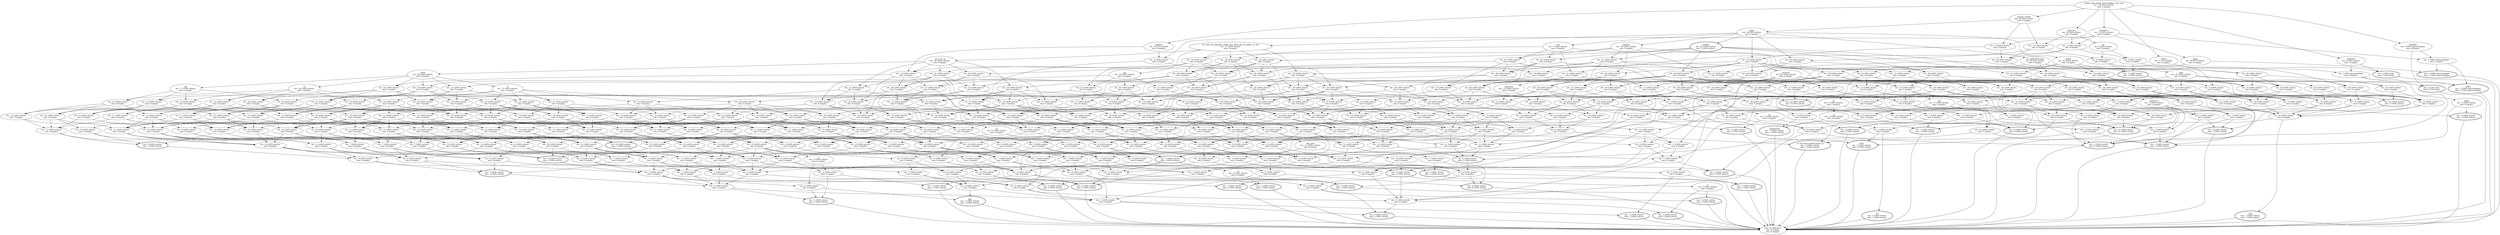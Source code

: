 digraph d{
1 [label="author, date-added, date-modified, title, year
ext.: 100 (93% article) 
own: 0 (empty) "]
2 [label="ext.: 1 (100% article) 
own: 1 (100% article) ", peripheries = 2]
3 [label="ext.: 51 (100% article) 
own: 0 (empty) "]
4 [label="ext.: 9 (100% article) 
own: 9 (100% article) ", peripheries = 2]
5 [label="ext.: 5 (100% article) 
own: 0 (empty) "]
6 [label="m3
ext.: 1 (100% article) 
own: 1 (100% article) ", peripheries = 2]
7 [label="ext.: 8 (100% article) 
own: 0 (empty) "]
8 [label="journal, volume
ext.: 96 (95% article) 
own: 0 (empty) "]
9 [label="ext.: 7 (100% article) 
own: 2 (100% article) ", peripheries = 2]
10 [label="number
ext.: 81 (100% article) 
own: 1 (100% article) ", peripheries = 2]
11 [label="ext.: 26 (100% article) 
own: 0 (empty) "]
12 [label="ext.: 38 (100% article) 
own: 0 (empty) "]
13 [label="ext.: 25 (100% article) 
own: 0 (empty) "]
14 [label="ext.: 31 (100% article) 
own: 0 (empty) "]
15 [label="ext.: 30 (100% article) 
own: 0 (empty) "]
16 [label="ext.: 2 (100% article) 
own: 2 (100% article) ", peripheries = 2]
17 [label="ext.: 10 (100% article) 
own: 0 (empty) "]
18 [label="ext.: 4 (100% article) 
own: 0 (empty) "]
19 [label="ext.: 6 (100% article) 
own: 0 (empty) "]
20 [label="ext.: 1 (100% article) 
own: 1 (100% article) ", peripheries = 2]
21 [label="ty
ext.: 6 (100% article) 
own: 0 (empty) "]
22 [label="ext.: 3 (100% article) 
own: 3 (100% article) ", peripheries = 2]
23 [label="ext.: 64 (100% article) 
own: 0 (empty) "]
24 [label="ext.: 72 (100% article) 
own: 0 (empty) "]
25 [label="ext.: 6 (100% article) 
own: 1 (100% article) ", peripheries = 2]
26 [label="ext.: 35 (100% article) 
own: 0 (empty) "]
27 [label="ext.: 10 (100% article) 
own: 1 (100% article) ", peripheries = 2]
28 [label="ext.: 11 (100% article) 
own: 0 (empty) "]
29 [label="ext.: 4 (100% article) 
own: 0 (empty) "]
30 [label="ext.: 1 (100% article) 
own: 1 (100% article) ", peripheries = 2]
31 [label="ext.: 4 (100% article) 
own: 0 (empty) "]
32 [label="ext.: 5 (100% article) 
own: 0 (empty) "]
33 [label="ext.: 2 (100% article) 
own: 0 (empty) "]
34 [label="pmc
ext.: 1 (100% article) 
own: 1 (100% article) ", peripheries = 2]
35 [label="abstract
ext.: 59 (100% article) 
own: 0 (empty) "]
36 [label="ext.: 11 (100% article) 
own: 0 (empty) "]
37 [label="pages
ext.: 94 (95% article) 
own: 0 (empty) "]
38 [label="ext.: 45 (100% article) 
own: 0 (empty) "]
39 [label="ext.: 12 (100% article) 
own: 0 (empty) "]
40 [label="ext.: 2 (100% article) 
own: 2 (100% article) ", peripheries = 2]
41 [label="ext.: 17 (100% article) 
own: 0 (empty) "]
42 [label="ext.: 3 (100% article) 
own: 0 (empty) "]
43 [label="supplement
ext.: 1 (100% article) 
own: 1 (100% article) ", peripheries = 2]
44 [label="ext.: 14 (100% article) 
own: 4 (100% article) ", peripheries = 2]
45 [label="ext.: 43 (90% article) 
own: 0 (empty) "]
46 [label="issn
ext.: 73 (94% article) 
own: 0 (empty) "]
47 [label="ext.: 4 (75% misc) 
own: 4 (75% misc) ", peripheries = 2]
48 [label="ext.: 6 (100% article) 
own: 0 (empty) "]
49 [label="ext.: 7 (100% article) 
own: 0 (empty) "]
50 [label="ext.: 10 (100% article) 
own: 0 (empty) "]
51 [label="ext.: 9 (100% article) 
own: 0 (empty) "]
52 [label="ext.: 1 (100% article) 
own: 1 (100% article) ", peripheries = 2]
53 [label="ext.: 40 (100% article) 
own: 0 (empty) "]
54 [label="ext.: 9 (100% article) 
own: 3 (100% article) ", peripheries = 2]
55 [label="ext.: 11 (100% article) 
own: 0 (empty) "]
56 [label="ext.: 70 (100% article) 
own: 0 (empty) "]
57 [label="ext.: 14 (100% article) 
own: 0 (empty) "]
58 [label="ext.: 14 (100% article) 
own: 0 (empty) "]
59 [label="ext.: 15 (100% article) 
own: 0 (empty) "]
60 [label="ext.: 11 (100% article) 
own: 0 (empty) "]
61 [label="ext.: 13 (100% article) 
own: 0 (empty) "]
62 [label="ext.: 10 (100% article) 
own: 0 (empty) "]
63 [label="ext.: 3 (100% article) 
own: 0 (empty) "]
64 [label="ext.: 7 (100% article) 
own: 0 (empty) "]
65 [label="ext.: 5 (100% article) 
own: 0 (empty) "]
66 [label="ext.: 6 (100% article) 
own: 0 (empty) "]
67 [label="ext.: 1 (100% article) 
own: 1 (100% article) ", peripheries = 2]
68 [label="ext.: 5 (100% article) 
own: 0 (empty) "]
69 [label="ext.: 7 (100% article) 
own: 0 (empty) "]
70 [label="ext.: 7 (100% article) 
own: 0 (empty) "]
71 [label="ci
ext.: 4 (100% article) 
own: 0 (empty) "]
72 [label="ext.: 3 (100% article) 
own: 3 (100% article) ", peripheries = 2]
73 [label="ext.: 38 (100% article) 
own: 0 (empty) "]
74 [label="ext.: 34 (100% article) 
own: 0 (empty) "]
75 [label="isi, publication-type
ext.: 46 (91% article) 
own: 0 (empty) "]
76 [label="ext.: 39 (100% article) 
own: 0 (empty) "]
77 [label="ext.: 24 (100% article) 
own: 2 (100% article) ", peripheries = 2]
78 [label="ext.: 9 (100% article) 
own: 1 (100% article) ", peripheries = 2]
79 [label="ext.: 12 (100% article) 
own: 0 (empty) "]
80 [label="ext.: 12 (100% article) 
own: 0 (empty) "]
81 [label="ext.: 13 (100% article) 
own: 0 (empty) "]
82 [label="ext.: 11 (100% article) 
own: 0 (empty) "]
83 [label="ext.: 13 (100% article) 
own: 0 (empty) "]
84 [label="ext.: 16 (100% article) 
own: 0 (empty) "]
85 [label="ext.: 16 (100% article) 
own: 0 (empty) "]
86 [label="mh
ext.: 17 (100% article) 
own: 0 (empty) "]
87 [label="ext.: 15 (100% article) 
own: 0 (empty) "]
88 [label="ext.: 5 (100% article) 
own: 1 (100% article) ", peripheries = 2]
89 [label="ext.: 7 (100% article) 
own: 0 (empty) "]
90 [label="ext.: 11 (100% article) 
own: 0 (empty) "]
91 [label="ext.: 12 (100% article) 
own: 0 (empty) "]
92 [label="ext.: 6 (100% article) 
own: 0 (empty) "]
93 [label="ext.: 10 (100% article) 
own: 0 (empty) "]
94 [label="ext.: 11 (100% article) 
own: 0 (empty) "]
95 [label="ext.: 12 (100% article) 
own: 0 (empty) "]
96 [label="ext.: 15 (100% article) 
own: 0 (empty) "]
97 [label="ext.: 15 (100% article) 
own: 0 (empty) "]
98 [label="ext.: 16 (100% article) 
own: 0 (empty) "]
99 [label="ext.: 14 (100% article) 
own: 0 (empty) "]
100 [label="ext.: 6 (100% article) 
own: 0 (empty) "]
101 [label="ext.: 8 (100% article) 
own: 0 (empty) "]
102 [label="ext.: 7 (100% article) 
own: 0 (empty) "]
103 [label="ext.: 8 (100% article) 
own: 0 (empty) "]
104 [label="publisher
ext.: 4 (50% article) 
own: 0 (empty) "]
105 [label="ext.: 2 (50% book) 
own: 2 (50% book) ", peripheries = 2]
106 [label="bdsk-file-1
ext.: 74 (97% article) 
own: 0 (empty) "]
107 [label="group
ext.: 40 (97% article) 
own: 0 (empty) "]
108 [label="booktitle
ext.: 6 (50% inproceedings) 
own: 0 (empty) "]
109 [label="ext.: 1 (100% inproceedings) 
own: 1 (100% inproceedings) ", peripheries = 2]
110 [label="ext.: 3 (100% article) 
own: 0 (empty) "]
111 [label="ext.: 16 (100% article) 
own: 0 (empty) "]
112 [label="ext.: 6 (100% article) 
own: 0 (empty) "]
113 [label="annote
ext.: 4 (75% article) 
own: 0 (empty) "]
114 [label="ext.: 1 (100% article) 
own: 1 (100% article) ", peripheries = 2]
115 [label="url
ext.: 9 (88% article) 
own: 0 (empty) "]
116 [label="ext.: 8 (87% article) 
own: 0 (empty) "]
117 [label="bdsk-url-1
ext.: 32 (96% article) 
own: 0 (empty) "]
118 [label="ext.: 31 (96% article) 
own: 0 (empty) "]
119 [label="ext.: 19 (94% article) 
own: 0 (empty) "]
120 [label="ext.: 2 (50% inproceedings) 
own: 0 (empty) "]
121 [label="ext.: 32 (96% article) 
own: 0 (empty) "]
122 [label="address
ext.: 34 (97% article) 
own: 0 (empty) "]
123 [label="ext.: 2 (100% inproceedings) 
own: 0 (empty) "]
124 [label="editor
ext.: 1 (100% inproceedings) 
own: 1 (100% inproceedings) ", peripheries = 2]
125 [label="ext.: 28 (100% article) 
own: 0 (empty) "]
126 [label="ext.: 33 (100% article) 
own: 0 (empty) "]
127 [label="ext.: 27 (100% article) 
own: 0 (empty) "]
128 [label="ext.: 2 (100% article) 
own: 0 (empty) "]
129 [label="month
ext.: 36 (100% article) 
own: 0 (empty) "]
130 [label="ext.: 1 (100% article) 
own: 1 (100% article) ", peripheries = 2]
131 [label="ext.: 11 (100% article) 
own: 0 (empty) "]
132 [label="ext.: 13 (100% article) 
own: 0 (empty) "]
133 [label="ext.: 18 (100% article) 
own: 0 (empty) "]
134 [label="ext.: 19 (100% article) 
own: 0 (empty) "]
135 [label="ext.: 22 (100% article) 
own: 0 (empty) "]
136 [label="ext.: 15 (100% article) 
own: 0 (empty) "]
137 [label="ext.: 5 (100% article) 
own: 0 (empty) "]
138 [label="ext.: 15 (100% article) 
own: 0 (empty) "]
139 [label="ext.: 22 (100% article) 
own: 0 (empty) "]
140 [label="ext.: 23 (100% article) 
own: 0 (empty) "]
141 [label="ext.: 26 (100% article) 
own: 0 (empty) "]
142 [label="ext.: 19 (100% article) 
own: 0 (empty) "]
143 [label="ext.: 13 (100% article) 
own: 0 (empty) "]
144 [label="ext.: 20 (100% article) 
own: 0 (empty) "]
145 [label="ext.: 21 (100% article) 
own: 0 (empty) "]
146 [label="ext.: 24 (100% article) 
own: 0 (empty) "]
147 [label="ext.: 17 (100% article) 
own: 0 (empty) "]
148 [label="ext.: 17 (100% article) 
own: 0 (empty) "]
149 [label="rn
ext.: 24 (100% article) 
own: 0 (empty) "]
150 [label="ext.: 25 (100% article) 
own: 0 (empty) "]
151 [label="dcom
ext.: 28 (100% article) 
own: 0 (empty) "]
152 [label="ext.: 21 (100% article) 
own: 0 (empty) "]
153 [label="ext.: 12 (100% article) 
own: 0 (empty) "]
154 [label="ext.: 19 (100% article) 
own: 0 (empty) "]
155 [label="ext.: 20 (100% article) 
own: 0 (empty) "]
156 [label="ext.: 23 (100% article) 
own: 0 (empty) "]
157 [label="ext.: 16 (100% article) 
own: 0 (empty) "]
158 [label="ext.: 16 (100% article) 
own: 0 (empty) "]
159 [label="ext.: 23 (100% article) 
own: 0 (empty) "]
160 [label="ext.: 24 (100% article) 
own: 0 (empty) "]
161 [label="lr
ext.: 27 (100% article) 
own: 0 (empty) "]
162 [label="ext.: 20 (100% article) 
own: 0 (empty) "]
163 [label="ext.: 46 (100% article) 
own: 0 (empty) "]
164 [label="ext.: 1 (100% article) 
own: 1 (100% article) ", peripheries = 2]
165 [label="ext.: 6 (100% article) 
own: 0 (empty) "]
166 [label="ext.: 6 (100% article) 
own: 0 (empty) "]
167 [label="ext.: 10 (100% article) 
own: 0 (empty) "]
168 [label="ext.: 9 (100% article) 
own: 0 (empty) "]
169 [label="ext.: 10 (100% article) 
own: 0 (empty) "]
170 [label="ext.: 11 (100% article) 
own: 0 (empty) "]
171 [label="ext.: 9 (100% article) 
own: 0 (empty) "]
172 [label="ext.: 10 (100% article) 
own: 0 (empty) "]
173 [label="ext.: 11 (100% article) 
own: 0 (empty) "]
174 [label="ext.: 11 (100% article) 
own: 0 (empty) "]
175 [label="ext.: 12 (100% article) 
own: 0 (empty) "]
176 [label="ext.: 15 (100% article) 
own: 0 (empty) "]
177 [label="ext.: 6 (100% article) 
own: 0 (empty) "]
178 [label="ext.: 2 (100% article) 
own: 2 (100% article) ", peripheries = 2]
179 [label="ext.: 12 (100% article) 
own: 0 (empty) "]
180 [label="ext.: 19 (100% article) 
own: 0 (empty) "]
181 [label="ext.: 27 (100% article) 
own: 0 (empty) "]
182 [label="ext.: 30 (100% article) 
own: 0 (empty) "]
183 [label="ext.: 15 (100% article) 
own: 0 (empty) "]
184 [label="ext.: 15 (100% article) 
own: 0 (empty) "]
185 [label="ext.: 18 (100% article) 
own: 0 (empty) "]
186 [label="ext.: 26 (100% article) 
own: 0 (empty) "]
187 [label="ext.: 35 (100% article) 
own: 0 (empty) "]
188 [label="ext.: 32 (100% article) 
own: 0 (empty) "]
189 [label="ext.: 16 (100% article) 
own: 0 (empty) "]
190 [label="ext.: 21 (100% article) 
own: 0 (empty) "]
191 [label="ext.: 20 (100% article) 
own: 0 (empty) "]
192 [label="ext.: 15 (100% article) 
own: 0 (empty) "]
193 [label="ext.: 22 (100% article) 
own: 0 (empty) "]
194 [label="ext.: 18 (100% article) 
own: 0 (empty) "]
195 [label="ext.: 24 (100% article) 
own: 0 (empty) "]
196 [label="ext.: 32 (100% article) 
own: 0 (empty) "]
197 [label="ext.: 29 (100% article) 
own: 0 (empty) "]
198 [label="ext.: 28 (100% article) 
own: 0 (empty) "]
199 [label="da, edat, jid, language, mhda, own, pmid, pst, pt, pubm, so, stat
ext.: 37 (100% article) 
own: 0 (empty) "]
200 [label="ext.: 34 (100% article) 
own: 0 (empty) "]
201 [label="ext.: 16 (100% article) 
own: 0 (empty) "]
202 [label="ext.: 20 (100% article) 
own: 0 (empty) "]
203 [label="ext.: 19 (100% article) 
own: 0 (empty) "]
204 [label="ext.: 17 (100% article) 
own: 0 (empty) "]
205 [label="pii
ext.: 22 (100% article) 
own: 0 (empty) "]
206 [label="ext.: 21 (100% article) 
own: 0 (empty) "]
207 [label="ext.: 15 (100% article) 
own: 0 (empty) "]
208 [label="ext.: 17 (100% article) 
own: 0 (empty) "]
209 [label="ext.: 11 (100% article) 
own: 0 (empty) "]
210 [label="ext.: 9 (100% article) 
own: 1 (100% article) ", peripheries = 2]
211 [label="ext.: 14 (100% article) 
own: 0 (empty) "]
212 [label="ext.: 18 (100% article) 
own: 0 (empty) "]
213 [label="ext.: 16 (100% article) 
own: 0 (empty) "]
214 [label="ext.: 20 (100% article) 
own: 0 (empty) "]
215 [label="ext.: 15 (100% article) 
own: 0 (empty) "]
216 [label="ext.: 19 (100% article) 
own: 0 (empty) "]
217 [label="ext.: 7 (100% article) 
own: 2 (100% article) ", peripheries = 2]
218 [label="ext.: 9 (100% article) 
own: 0 (empty) "]
219 [label="ext.: 6 (100% article) 
own: 0 (empty) "]
220 [label="ext.: 7 (100% article) 
own: 0 (empty) "]
221 [label="ext.: 7 (100% article) 
own: 0 (empty) "]
222 [label="ext.: 8 (100% article) 
own: 0 (empty) "]
223 [label="ext.: 4 (100% article) 
own: 0 (empty) "]
224 [label="ext.: 4 (100% article) 
own: 0 (empty) "]
225 [label="ext.: 13 (100% article) 
own: 0 (empty) "]
226 [label="ext.: 11 (100% article) 
own: 0 (empty) "]
227 [label="ext.: 2 (100% article) 
own: 2 (100% article) ", peripheries = 2]
228 [label="ext.: 10 (100% article) 
own: 0 (empty) "]
229 [label="ext.: 23 (100% article) 
own: 0 (empty) "]
230 [label="ext.: 12 (100% article) 
own: 0 (empty) "]
231 [label="ext.: 27 (100% article) 
own: 0 (empty) "]
232 [label="ext.: 25 (100% article) 
own: 0 (empty) "]
233 [label="ext.: 8 (100% article) 
own: 0 (empty) "]
234 [label="ext.: 10 (100% article) 
own: 0 (empty) "]
235 [label="ext.: 16 (100% article) 
own: 0 (empty) "]
236 [label="ext.: 20 (100% article) 
own: 0 (empty) "]
237 [label="co, iso-source-abbreviation, ps
ext.: 1 (100% article) 
own: 1 (100% article) ", peripheries = 2]
238 [label="ext.: 9 (100% article) 
own: 0 (empty) "]
239 [label="ext.: 18 (100% article) 
own: 0 (empty) "]
240 [label="ext.: 26 (100% article) 
own: 0 (empty) "]
241 [label="ext.: 29 (100% article) 
own: 0 (empty) "]
242 [label="ext.: 14 (100% article) 
own: 0 (empty) "]
243 [label="ext.: 10 (100% article) 
own: 0 (empty) "]
244 [label="ext.: 17 (100% article) 
own: 0 (empty) "]
245 [label="ext.: 25 (100% article) 
own: 0 (empty) "]
246 [label="ext.: 34 (100% article) 
own: 0 (empty) "]
247 [label="ext.: 31 (100% article) 
own: 0 (empty) "]
248 [label="ext.: 15 (100% article) 
own: 0 (empty) "]
249 [label="ext.: 20 (100% article) 
own: 0 (empty) "]
250 [label="ext.: 19 (100% article) 
own: 0 (empty) "]
251 [label="ext.: 14 (100% article) 
own: 0 (empty) "]
252 [label="ext.: 21 (100% article) 
own: 0 (empty) "]
253 [label="ext.: 17 (100% article) 
own: 0 (empty) "]
254 [label="ext.: 23 (100% article) 
own: 0 (empty) "]
255 [label="ext.: 31 (100% article) 
own: 0 (empty) "]
256 [label="ext.: 28 (100% article) 
own: 0 (empty) "]
257 [label="ext.: 27 (100% article) 
own: 0 (empty) "]
258 [label="au, jt, pl, sb
ext.: 36 (100% article) 
own: 0 (empty) "]
259 [label="ext.: 33 (100% article) 
own: 0 (empty) "]
260 [label="ext.: 15 (100% article) 
own: 0 (empty) "]
261 [label="ext.: 19 (100% article) 
own: 0 (empty) "]
262 [label="ext.: 18 (100% article) 
own: 0 (empty) "]
263 [label="ext.: 16 (100% article) 
own: 0 (empty) "]
264 [label="ext.: 21 (100% article) 
own: 0 (empty) "]
265 [label="ext.: 20 (100% article) 
own: 0 (empty) "]
266 [label="ext.: 14 (100% article) 
own: 0 (empty) "]
267 [label="ext.: 14 (100% article) 
own: 0 (empty) "]
268 [label="ext.: 16 (100% article) 
own: 0 (empty) "]
269 [label="ext.: 10 (100% article) 
own: 0 (empty) "]
270 [label="ext.: 12 (100% article) 
own: 0 (empty) "]
271 [label="ext.: 10 (100% article) 
own: 0 (empty) "]
272 [label="ext.: 6 (100% article) 
own: 6 (100% article) ", peripheries = 2]
273 [label="ext.: 2 (100% article) 
own: 0 (empty) "]
274 [label="si
ext.: 3 (100% article) 
own: 0 (empty) "]
275 [label="ext.: 1 (100% article) 
own: 1 (100% article) ", peripheries = 2]
276 [label="ext.: 61 (100% article) 
own: 0 (empty) "]
277 [label="ext.: 7 (100% article) 
own: 0 (empty) "]
278 [label="keywords
ext.: 15 (100% article) 
own: 0 (empty) "]
279 [label="ext.: 13 (100% article) 
own: 0 (empty) "]
280 [label="ext.: 8 (100% article) 
own: 0 (empty) "]
281 [label="ext.: 11 (100% article) 
own: 0 (empty) "]
282 [label="ext.: 17 (100% article) 
own: 0 (empty) "]
283 [label="ext.: 12 (100% article) 
own: 0 (empty) "]
284 [label="ext.: 15 (100% article) 
own: 0 (empty) "]
285 [label="ext.: 19 (100% article) 
own: 0 (empty) "]
286 [label="ext.: 14 (100% article) 
own: 0 (empty) "]
287 [label="ext.: 18 (100% article) 
own: 0 (empty) "]
288 [label="ext.: 6 (100% article) 
own: 0 (empty) "]
289 [label="ext.: 8 (100% article) 
own: 0 (empty) "]
290 [label="ext.: 24 (100% article) 
own: 0 (empty) "]
291 [label="ext.: 28 (100% article) 
own: 0 (empty) "]
292 [label="ext.: 26 (100% article) 
own: 0 (empty) "]
293 [label="ext.: 30 (100% article) 
own: 0 (empty) "]
294 [label="ext.: 17 (100% article) 
own: 0 (empty) "]
295 [label="ext.: 19 (100% article) 
own: 0 (empty) "]
296 [label="ext.: 16 (100% article) 
own: 0 (empty) "]
297 [label="ext.: 20 (100% article) 
own: 0 (empty) "]
298 [label="ext.: 18 (100% article) 
own: 0 (empty) "]
299 [label="ext.: 22 (100% article) 
own: 0 (empty) "]
300 [label="ext.: 17 (100% article) 
own: 0 (empty) "]
301 [label="ext.: 21 (100% article) 
own: 0 (empty) "]
302 [label="ext.: 9 (100% article) 
own: 0 (empty) "]
303 [label="ext.: 11 (100% article) 
own: 0 (empty) "]
304 [label="ext.: 46 (100% article) 
own: 0 (empty) "]
305 [label="ext.: 51 (100% article) 
own: 0 (empty) "]
306 [label="ext.: 10 (100% article) 
own: 0 (empty) "]
307 [label="ext.: 12 (100% article) 
own: 0 (empty) "]
308 [label="ext.: 39 (100% article) 
own: 0 (empty) "]
309 [label="ext.: 23 (100% article) 
own: 0 (empty) "]
310 [label="ext.: 27 (100% article) 
own: 0 (empty) "]
311 [label="ext.: 25 (100% article) 
own: 0 (empty) "]
312 [label="ext.: 29 (100% article) 
own: 0 (empty) "]
313 [label="ext.: 16 (100% article) 
own: 0 (empty) "]
314 [label="ext.: 18 (100% article) 
own: 0 (empty) "]
315 [label="ext.: 2 (100% article) 
own: 2 (100% article) ", peripheries = 2]
316 [label="ext.: 27 (100% article) 
own: 0 (empty) "]
317 [label="ext.: 26 (100% article) 
own: 0 (empty) "]
318 [label="dep, phst
ext.: 11 (100% article) 
own: 0 (empty) "]
319 [label="gr
ext.: 6 (100% article) 
own: 0 (empty) "]
320 [label="ext.: 18 (100% article) 
own: 0 (empty) "]
321 [label="ext.: 29 (100% article) 
own: 0 (empty) "]
322 [label="ext.: 28 (100% article) 
own: 0 (empty) "]
323 [label="ext.: 16 (100% article) 
own: 0 (empty) "]
324 [label="local-url
ext.: 48 (100% article) 
own: 0 (empty) "]
325 [label="ext.: 5 (100% article) 
own: 0 (empty) "]
326 [label="ext.: 15 (100% article) 
own: 0 (empty) "]
327 [label="ext.: 17 (100% article) 
own: 0 (empty) "]
328 [label="ext.: 11 (100% article) 
own: 0 (empty) "]
329 [label="ext.: 16 (100% article) 
own: 0 (empty) "]
330 [label="ext.: 19 (100% article) 
own: 0 (empty) "]
331 [label="ext.: 18 (100% article) 
own: 0 (empty) "]
332 [label="ext.: 12 (100% article) 
own: 0 (empty) "]
333 [label="ext.: 13 (100% article) 
own: 0 (empty) "]
334 [label="ext.: 14 (100% article) 
own: 0 (empty) "]
335 [label="ext.: 3 (100% article) 
own: 0 (empty) "]
336 [label="ext.: 21 (100% article) 
own: 0 (empty) "]
337 [label="ext.: 7 (100% article) 
own: 0 (empty) "]
338 [label="ext.: 19 (100% article) 
own: 0 (empty) "]
339 [label="ext.: 20 (100% article) 
own: 0 (empty) "]
340 [label="ext.: 1 (100% article) 
own: 1 (100% article) ", peripheries = 2]
341 [label="ext.: 3 (100% article) 
own: 0 (empty) "]
342 [label="ext.: 13 (100% article) 
own: 0 (empty) "]
343 [label="ext.: 14 (100% article) 
own: 0 (empty) "]
344 [label="title1
ext.: 2 (100% article) 
own: 2 (100% article) ", peripheries = 2]
345 [label="eprint
ext.: 2 (100% article) 
own: 0 (empty) "]
346 [label="ext.: 6 (100% article) 
own: 0 (empty) "]
347 [label="ext.: 5 (100% article) 
own: 0 (empty) "]
348 [label="ext.: 7 (100% article) 
own: 0 (empty) "]
349 [label="ext.: 2 (100% article) 
own: 0 (empty) "]
350 [label="doi
ext.: 17 (100% article) 
own: 0 (empty) "]
351 [label="bdsk-url-2
ext.: 3 (100% article) 
own: 0 (empty) "]
352 [label="ext.: 2 (100% article) 
own: 0 (empty) "]
353 [label="ext.: 10 (100% article) 
own: 0 (empty) "]
354 [label="ext.: 25 (100% article) 
own: 0 (empty) "]
355 [label="ext.: 3 (100% article) 
own: 0 (empty) "]
356 [label="ext.: 1 (100% article) 
own: 1 (100% article) ", peripheries = 2]
357 [label="ext.: 33 (100% article) 
own: 0 (empty) "]
358 [label="ext.: 33 (100% article) 
own: 0 (empty) "]
359 [label="ext.: 24 (100% article) 
own: 0 (empty) "]
360 [label="ext.: 3 (100% article) 
own: 0 (empty) "]
361 [label="di
ext.: 4 (100% article) 
own: 0 (empty) "]
362 [label="af
ext.: 2 (100% article) 
own: 0 (empty) "]
363 [label="ext.: 25 (100% article) 
own: 0 (empty) "]
364 [label="ext.: 25 (100% article) 
own: 0 (empty) "]
365 [label="ext.: 24 (100% article) 
own: 0 (empty) "]
366 [label="ext.: 40 (100% article) 
own: 0 (empty) "]
367 [label="ext.: 34 (100% article) 
own: 0 (empty) "]
368 [label="ext.: 26 (100% article) 
own: 0 (empty) "]
369 [label="ext.: 23 (100% article) 
own: 0 (empty) "]
370 [label="ext.: 24 (100% article) 
own: 0 (empty) "]
371 [label="ext.: 26 (100% article) 
own: 0 (empty) "]
372 [label="ext.: 1 (100% article) 
own: 1 (100% article) ", peripheries = 2]
373 [label="ext.: 30 (100% article) 
own: 0 (empty) "]
374 [label="ext.: 28 (100% article) 
own: 0 (empty) "]
375 [label="ext.: 23 (100% article) 
own: 0 (empty) "]
376 [label="ext.: 35 (100% article) 
own: 0 (empty) "]
377 [label="ext.: 24 (100% article) 
own: 0 (empty) "]
378 [label="ext.: 23 (100% article) 
own: 0 (empty) "]
379 [label="ext.: 31 (100% article) 
own: 0 (empty) "]
380 [label="ext.: 22 (100% article) 
own: 0 (empty) "]
381 [label="ext.: 23 (100% article) 
own: 0 (empty) "]
382 [label="ext.: 22 (100% article) 
own: 0 (empty) "]
383 [label="ext.: 21 (100% article) 
own: 21 (100% article) ", peripheries = 2]
384 [label="ext.: 11 (100% article) 
own: 0 (empty) "]
385 [label="ext.: 2 (100% article) 
own: 0 (empty) "]
386 [label="ext.: 8 (100% article) 
own: 0 (empty) "]
387 [label="ext.: 1 (100% article) 
own: 1 (100% article) ", peripheries = 2]
388 [label="ext.: 4 (100% article) 
own: 0 (empty) "]
389 [label="ext.: 11 (100% article) 
own: 0 (empty) "]
390 [label="ext.: 7 (100% article) 
own: 0 (empty) "]
391 [label="ext.: 7 (100% article) 
own: 0 (empty) "]
392 [label="ext.: 10 (100% article) 
own: 0 (empty) "]
393 [label="ext.: 8 (100% article) 
own: 0 (empty) "]
394 [label="ext.: 12 (100% article) 
own: 0 (empty) "]
395 [label="ext.: 11 (100% article) 
own: 0 (empty) "]
396 [label="ext.: 7 (100% article) 
own: 0 (empty) "]
397 [label="ext.: 10 (100% article) 
own: 0 (empty) "]
398 [label="ext.: 8 (100% article) 
own: 0 (empty) "]
399 [label="ext.: 12 (100% article) 
own: 0 (empty) "]
400 [label="ext.: 11 (100% article) 
own: 0 (empty) "]
401 [label="ext.: 9 (100% article) 
own: 0 (empty) "]
402 [label="ext.: 13 (100% article) 
own: 0 (empty) "]
403 [label="ext.: 12 (100% article) 
own: 0 (empty) "]
404 [label="rf
ext.: 2 (100% article) 
own: 0 (empty) "]
405 [label="ext.: 3 (100% article) 
own: 0 (empty) "]
406 [label="ext.: 5 (100% article) 
own: 0 (empty) "]
407 [label="ext.: 3 (100% article) 
own: 0 (empty) "]
408 [label="ext.: 1 (100% article) 
own: 1 (100% article) ", peripheries = 2]
409 [label="ext.: 31 (100% article) 
own: 0 (empty) "]
410 [label="ext.: 34 (100% article) 
own: 0 (empty) "]
411 [label="ext.: 32 (100% article) 
own: 0 (empty) "]
412 [label="date
ext.: 35 (100% article) 
own: 0 (empty) "]
413 [label="ext.: 23 (100% article) 
own: 0 (empty) "]
414 [label="ext.: 24 (100% article) 
own: 0 (empty) "]
415 [label="ext.: 23 (100% article) 
own: 0 (empty) "]
416 [label="ext.: 22 (100% article) 
own: 0 (empty) "]
417 [label="read
ext.: 1 (100% article) 
own: 1 (100% article) ", peripheries = 2]
418 [label="isbn, l3, bdsk-file-2
ext.: 0 (empty) 
own: 0 (empty) "]
1->104;
1->106;
1->108;
1->113;
1->117;
1->122;
104->105;
106->107;
106->118;
106->121;
106->123;
108->123;
113->105;
117->115;
117->118;
122->121;
8->14;
8->24;
8->37;
107->109;
115->116;
118->116;
118->119;
121->119;
123->109;
14->7;
14->15;
14->321;
24->15;
24->56;
37->10;
37->35;
37->46;
37->56;
37->129;
37->321;
116->120;
7->9;
10->3;
10->23;
10->125;
10->126;
10->276;
15->9;
15->322;
35->3;
35->38;
35->39;
35->53;
35->316;
46->38;
46->276;
46->305;
56->23;
56->53;
56->76;
56->305;
56->322;
56->324;
56->364;
129->39;
129->126;
129->364;
321->125;
321->316;
321->322;
3->11;
3->12;
3->17;
3->26;
23->26;
23->74;
23->127;
23->163;
23->278;
23->304;
23->377;
38->12;
38->231;
39->17;
53->26;
53->55;
53->231;
53->317;
53->336;
75->45;
75->73;
75->368;
75->412;
76->55;
76->74;
76->358;
76->359;
76->371;
125->11;
125->127;
125->346;
126->17;
126->377;
276->12;
276->304;
305->231;
305->304;
305->358;
305->366;
316->11;
316->317;
322->127;
322->317;
322->323;
324->163;
324->323;
324->336;
324->365;
324->366;
324->371;
364->359;
364->365;
364->377;
11->5;
11->13;
12->229;
26->13;
26->49;
26->132;
26->229;
26->236;
45->41;
45->47;
45->361;
45->367;
45->376;
55->49;
73->232;
73->376;
73->411;
74->49;
74->354;
74->374;
74->375;
127->13;
127->176;
127->347;
127->350;
127->351;
163->176;
163->236;
163->307;
163->308;
163->354;
163->378;
231->229;
278->132;
278->307;
304->229;
304->308;
304->374;
317->13;
317->343;
323->176;
323->343;
336->236;
336->343;
346->5;
346->345;
346->347;
358->370;
358->374;
359->375;
365->378;
366->308;
366->370;
368->232;
368->363;
371->354;
371->370;
377->375;
377->378;
412->367;
412->410;
412->411;
5->2;
5->18;
13->18;
13->21;
13->111;
13->166;
13->342;
41->42;
41->44;
41->230;
132->166;
132->234;
176->342;
176->352;
176->353;
176->355;
229->235;
232->77;
236->234;
236->235;
236->342;
307->234;
307->306;
308->235;
308->306;
308->381;
343->342;
345->2;
347->18;
347->355;
350->111;
350->348;
350->353;
351->128;
351->352;
354->381;
361->42;
361->362;
363->77;
367->230;
367->357;
367->379;
370->381;
374->381;
376->44;
376->379;
410->357;
410->409;
411->379;
411->409;
18->341;
21->22;
21->341;
44->228;
111->19;
128->130;
166->22;
230->36;
230->228;
234->233;
235->233;
306->233;
348->19;
352->130;
357->36;
357->360;
357->373;
379->228;
379->373;
409->373;
414->369;
414->413;
36->4;
36->40;
228->4;
341->6;
360->40;
369->380;
373->4;
413->380;
415->382;
415->416;
382->383;
416->383;
416->417;
199->187;
199->196;
199->200;
199->205;
199->293;
187->182;
187->188;
187->190;
187->291;
187->339;
196->182;
196->197;
196->202;
196->292;
200->188;
200->197;
200->198;
200->206;
205->190;
205->202;
205->206;
293->198;
293->291;
293->292;
182->180;
182->181;
182->290;
182->295;
188->181;
188->186;
188->191;
188->330;
188->331;
190->180;
190->191;
197->181;
197->195;
197->203;
198->186;
198->195;
198->204;
202->180;
202->203;
206->191;
206->203;
206->204;
291->186;
291->290;
292->195;
292->290;
339->295;
339->331;
180->185;
181->185;
181->193;
181->194;
181->208;
186->189;
186->193;
191->185;
191->189;
191->329;
191->334;
195->193;
195->201;
203->185;
203->201;
204->189;
204->201;
290->193;
290->294;
295->208;
295->294;
330->194;
330->329;
331->208;
331->334;
185->183;
185->184;
185->225;
189->183;
193->183;
193->207;
194->184;
201->183;
208->207;
208->225;
258->151;
258->246;
258->255;
258->264;
258->312;
294->207;
329->184;
329->332;
334->225;
334->332;
151->86;
151->146;
151->149;
151->161;
151->299;
183->226;
184->209;
207->226;
225->209;
225->226;
246->241;
246->249;
246->310;
246->338;
255->146;
255->241;
255->261;
255->311;
264->249;
264->261;
312->299;
312->310;
312->311;
332->209;
86->81;
86->84;
86->98;
146->81;
146->144;
146->156;
146->298;
149->84;
149->144;
149->159;
149->285;
161->98;
161->141;
161->156;
161->159;
161->301;
161->402;
192->179;
241->239;
241->309;
241->314;
249->239;
259->150;
259->247;
259->256;
259->257;
259->265;
261->239;
299->285;
299->298;
299->301;
310->309;
311->298;
311->309;
338->314;
81->79;
81->91;
84->79;
84->96;
98->59;
98->91;
98->96;
141->59;
141->135;
141->139;
141->297;
141->394;
144->79;
144->154;
144->284;
150->85;
150->145;
150->152;
150->160;
150->214;
156->91;
156->135;
156->154;
156->300;
156->399;
159->96;
159->139;
159->154;
159->175;
159->287;
179->210;
247->240;
247->245;
247->250;
247->319;
247->320;
247->327;
256->145;
256->240;
256->254;
256->262;
257->214;
257->245;
257->254;
257->263;
265->250;
265->262;
265->263;
285->284;
285->287;
298->284;
298->300;
301->287;
301->297;
301->300;
309->313;
314->313;
402->175;
402->394;
402->399;
59->28;
59->57;
79->94;
85->80;
85->87;
85->97;
91->28;
91->94;
96->57;
96->94;
96->101;
135->28;
135->133;
135->296;
135->389;
139->57;
139->133;
139->170;
139->282;
139->283;
145->80;
145->147;
145->155;
145->213;
152->87;
152->147;
152->148;
152->162;
154->94;
154->133;
154->173;
154->286;
160->97;
160->140;
160->155;
160->162;
160->216;
160->403;
175->101;
175->170;
175->173;
214->148;
214->213;
214->216;
240->244;
240->252;
240->253;
240->268;
245->248;
245->252;
250->244;
250->248;
250->326;
250->333;
254->213;
254->252;
254->260;
262->244;
262->260;
263->248;
263->260;
284->286;
287->282;
287->286;
297->282;
297->296;
300->286;
300->296;
319->325;
320->253;
320->326;
327->268;
327->325;
327->333;
394->170;
394->389;
399->173;
399->389;
28->50;
57->50;
57->64;
80->82;
80->90;
87->82;
87->83;
87->99;
94->50;
94->89;
97->58;
97->90;
97->99;
101->64;
101->89;
133->50;
133->167;
133->279;
133->280;
140->58;
140->134;
140->142;
140->212;
140->395;
147->82;
147->143;
147->157;
148->83;
148->143;
148->158;
155->90;
155->134;
155->157;
155->215;
155->400;
162->99;
162->142;
162->157;
162->158;
162->174;
170->64;
170->167;
173->89;
173->167;
213->143;
213->215;
216->158;
216->212;
216->215;
216->401;
244->242;
244->267;
244->270;
248->242;
252->242;
252->266;
253->267;
260->242;
268->266;
268->270;
282->279;
282->281;
283->280;
283->281;
286->279;
296->279;
325->335;
326->267;
326->328;
333->270;
333->328;
333->335;
389->167;
403->174;
403->395;
403->400;
403->401;
50->25;
58->27;
58->61;
64->25;
82->78;
82->93;
83->78;
83->95;
89->25;
90->27;
90->93;
99->61;
99->93;
99->95;
99->102;
134->27;
134->136;
134->211;
134->392;
134->397;
142->61;
142->136;
142->138;
142->169;
143->78;
143->153;
157->93;
157->136;
157->153;
157->172;
158->95;
158->138;
158->153;
158->222;
167->25;
174->102;
174->169;
174->172;
174->222;
212->138;
212->211;
212->393;
215->153;
215->211;
215->398;
242->271;
266->271;
267->269;
270->269;
270->271;
279->277;
280->277;
281->277;
303->289;
303->302;
328->269;
395->169;
395->392;
395->393;
400->172;
400->392;
400->398;
401->222;
401->393;
401->398;
27->51;
61->51;
61->60;
61->62;
61->66;
78->103;
93->51;
93->92;
93->103;
95->60;
95->100;
95->103;
102->66;
102->92;
102->100;
136->51;
136->131;
136->137;
136->168;
136->171;
136->274;
138->60;
138->131;
138->220;
153->103;
153->131;
153->221;
169->66;
169->168;
169->220;
172->92;
172->168;
172->221;
211->131;
211->390;
222->100;
222->220;
222->221;
251->384;
289->288;
302->288;
318->243;
318->337;
392->168;
392->390;
392->391;
393->220;
393->390;
397->171;
397->391;
398->221;
398->390;
51->32;
51->48;
51->69;
51->70;
60->54;
60->65;
60->69;
62->48;
62->54;
66->32;
66->65;
92->32;
92->88;
100->65;
100->88;
103->69;
103->88;
131->69;
131->219;
131->273;
168->32;
168->165;
168->219;
171->70;
171->165;
218->177;
218->217;
218->406;
220->65;
220->219;
221->88;
221->219;
274->273;
288->315;
337->340;
384->385;
384->386;
390->219;
391->165;
32->29;
32->33;
48->52;
54->63;
54->71;
65->29;
65->63;
69->29;
88->29;
177->224;
217->404;
217->407;
219->29;
385->387;
386->387;
396->388;
406->224;
406->405;
406->407;
29->30;
33->30;
63->67;
71->67;
224->178;
238->272;
405->178;
112->68;
223->164;
223->227;
223->275;
68->72;
110->16;
110->114;
16->418;
114->418;
1->8;
106->24;
117->14;
115->7;
118->15;
37->75;
116->9;
7->346;
10->73;
46->45;
56->368;
9->347;
23->232;
38->41;
76->363;
276->376;
12->44;
74->77;
74->348;
368->414;
377->128;
412->414;
49->19;
232->413;
361->360;
367->369;
378->130;
411->413;
42->40;
42->43;
348->349;
362->43;
379->380;
414->415;
341->344;
369->382;
413->416;
349->356;
380->383;
382->372;
193->192;
194->192;
258->259;
151->150;
183->179;
184->179;
246->141;
246->247;
255->256;
264->265;
264->402;
312->257;
86->85;
146->145;
149->152;
161->160;
209->210;
226->210;
241->135;
241->240;
249->250;
249->394;
261->262;
261->399;
299->214;
310->245;
310->297;
311->254;
338->327;
81->80;
84->87;
98->97;
141->140;
144->147;
156->155;
159->162;
239->244;
239->389;
247->140;
265->403;
285->148;
298->213;
301->216;
309->252;
309->296;
314->268;
402->403;
59->58;
79->82;
91->90;
96->99;
135->134;
135->303;
139->142;
154->157;
175->174;
240->134;
245->212;
250->395;
262->400;
263->401;
284->143;
287->158;
297->212;
300->215;
313->266;
394->395;
399->400;
28->27;
57->61;
94->93;
101->102;
133->136;
133->289;
170->169;
173->172;
244->392;
248->393;
252->211;
252->251;
253->251;
253->397;
260->398;
282->138;
286->153;
296->211;
296->302;
326->318;
389->392;
50->51;
64->66;
89->92;
134->218;
167->168;
242->384;
242->390;
267->243;
267->384;
267->391;
279->131;
279->288;
303->218;
328->337;
25->32;
136->177;
211->217;
211->396;
251->396;
269->386;
271->386;
277->315;
289->177;
302->217;
392->406;
397->396;
137->52;
168->224;
243->238;
274->33;
384->238;
384->388;
390->388;
390->407;
391->388;
391->405;
69->112;
70->112;
165->178;
177->223;
217->223;
273->30;
386->272;
396->112;
224->227;
404->164;
407->227;
31->34;
31->110;
34->418;
104->120;
107->76;
120->124;
129->410;
126->409;
324->414;
163->413;
366->369;
308->380;
347->349;
351->349;
363->415;
410->415;
77->416;
342->344;
355->344;
357->382;
409->416;
373->383;
349->20;
314->303;
313->302;
268->218;
283->62;
266->217;
270->406;
280->48;
281->54;
335->340;
269->405;
271->407;
131->223;
137->223;
288->223;
337->272;
32->31;
48->68;
54->68;
70->31;
165->31;
219->227;
273->275;
71->72;
388->408;
404->408;
405->408;
407->408;
112->110;
68->16;
72->418;
408->418;
119->124;
39->36;
17->4;
359->415;
365->415;
371->415;
354->416;
370->382;
375->416;
378->416;
352->356;
353->356;
355->356;
381->383;
19->20;
360->372;
380->237;
199->258;
187->246;
196->255;
205->264;
293->312;
182->241;
190->249;
202->261;
291->310;
292->311;
339->338;
180->239;
290->309;
295->314;
294->313;
319->137;
243->31;
386->408;
29->110;
33->34;
238->110;
388->110;
164->418;
227->418;
275->418;
123->124;
345->356;
354->356;
18->20;
128->20;
362->372;
228->237;
233->237;
200->259;
188->247;
197->256;
198->257;
206->265;
181->240;
186->245;
191->250;
195->254;
203->262;
204->263;
330->320;
331->327;
185->244;
189->248;
193->252;
194->253;
201->260;
208->268;
329->326;
334->333;
183->242;
184->267;
207->266;
225->270;
332->328;
192->251;
209->269;
226->271;
179->384;
210->386;
277->68;
63->16;
30->418;
67->418;
178->418;
272->418;
108->47;
375->20;
325->223;
335->227;
385->114;
52->418;
387->418;
17->20;
315->418;
340->418;
120->20;
37->199;
10->196;
35->200;
46->293;
56->187;
3->197;
23->182;
38->198;
53->188;
276->292;
305->291;
324->339;
12->195;
26->181;
163->295;
231->186;
304->290;
317->330;
336->331;
13->194;
229->193;
236->208;
308->294;
235->207;
343->332;
111->192;
342->209;
353->210;
307->303;
306->302;
76->283;
74->280;
358->281;
374->277;
234->218;
233->217;
122->259;
121->247;
119->320;
381->315;
55->62;
49->48;
166->405;
237->418;
19->68;
20->418;
372->418;
356->418;
383->418;
417->418;
344->418;
4->418;
6->418;
40->418;
43->418;
22->418;
130->418;
113->385;
2->418;
47->418;
124->418;
109->418;
105->418;
}